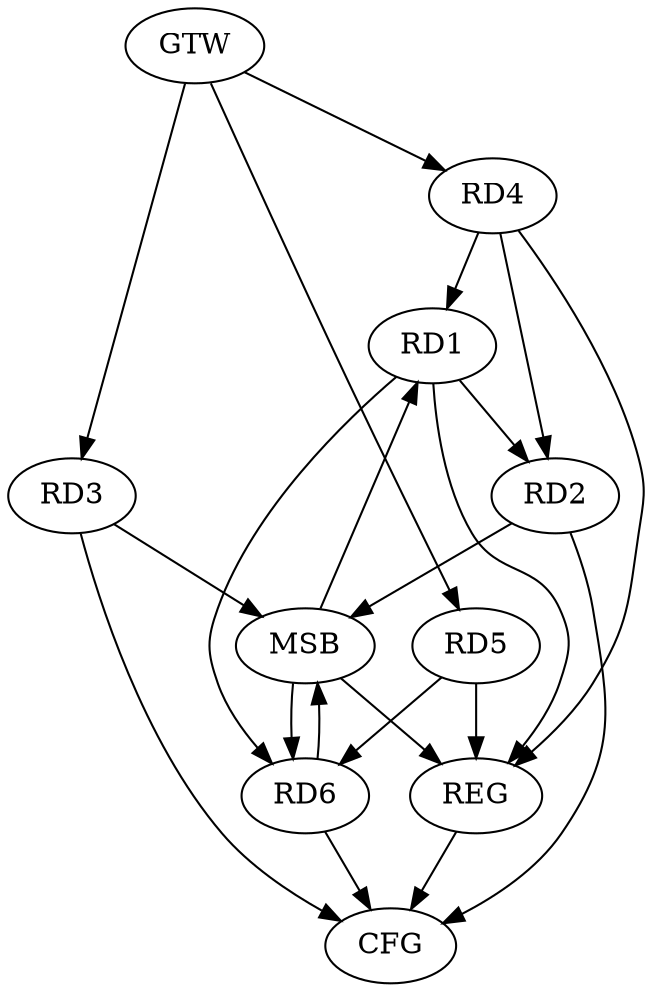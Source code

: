 strict digraph G {
  RD1 [ label="RD1" ];
  RD2 [ label="RD2" ];
  RD3 [ label="RD3" ];
  RD4 [ label="RD4" ];
  RD5 [ label="RD5" ];
  RD6 [ label="RD6" ];
  GTW [ label="GTW" ];
  REG [ label="REG" ];
  MSB [ label="MSB" ];
  CFG [ label="CFG" ];
  RD1 -> RD2;
  RD4 -> RD1;
  RD1 -> RD6;
  RD4 -> RD2;
  RD5 -> RD6;
  GTW -> RD3;
  GTW -> RD4;
  GTW -> RD5;
  RD1 -> REG;
  RD4 -> REG;
  RD5 -> REG;
  RD2 -> MSB;
  MSB -> REG;
  RD3 -> MSB;
  MSB -> RD6;
  RD6 -> MSB;
  MSB -> RD1;
  RD2 -> CFG;
  RD6 -> CFG;
  RD3 -> CFG;
  REG -> CFG;
}
